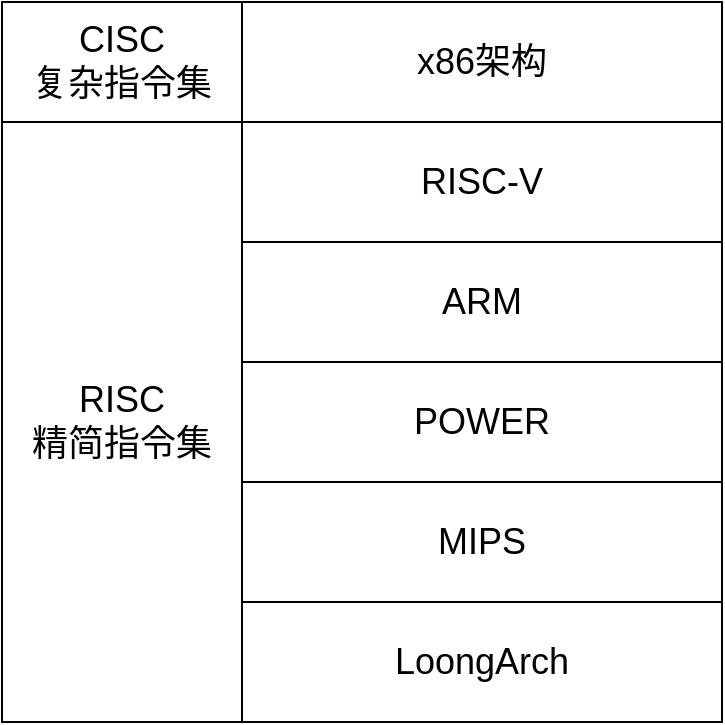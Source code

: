 <mxfile version="13.9.9" type="device"><diagram id="TsqL8IckGx9-3f2Wu9DR" name="第 1 页"><mxGraphModel dx="1024" dy="592" grid="1" gridSize="10" guides="1" tooltips="1" connect="1" arrows="1" fold="1" page="1" pageScale="1" pageWidth="1169" pageHeight="827" math="0" shadow="0"><root><mxCell id="0"/><mxCell id="1" parent="0"/><mxCell id="aAVUknmd7ul_E5q9sgZm-1" value="CISC&lt;br style=&quot;font-size: 18px;&quot;&gt;复杂指令集" style="rounded=0;whiteSpace=wrap;html=1;fontSize=18;" parent="1" vertex="1"><mxGeometry x="120" y="160" width="120" height="60" as="geometry"/></mxCell><mxCell id="aAVUknmd7ul_E5q9sgZm-3" value="RISC&lt;br style=&quot;font-size: 18px;&quot;&gt;精简指令集" style="rounded=0;whiteSpace=wrap;html=1;fontSize=18;" parent="1" vertex="1"><mxGeometry x="120" y="220" width="120" height="300" as="geometry"/></mxCell><mxCell id="aAVUknmd7ul_E5q9sgZm-4" value="x86架构" style="rounded=0;whiteSpace=wrap;html=1;fontSize=18;" parent="1" vertex="1"><mxGeometry x="240" y="160" width="240" height="60" as="geometry"/></mxCell><mxCell id="aAVUknmd7ul_E5q9sgZm-7" value="RISC-V" style="rounded=0;whiteSpace=wrap;html=1;fontSize=18;" parent="1" vertex="1"><mxGeometry x="240" y="220" width="240" height="60" as="geometry"/></mxCell><mxCell id="aAVUknmd7ul_E5q9sgZm-8" value="ARM" style="rounded=0;whiteSpace=wrap;html=1;fontSize=18;" parent="1" vertex="1"><mxGeometry x="240" y="280" width="240" height="60" as="geometry"/></mxCell><mxCell id="aAVUknmd7ul_E5q9sgZm-9" value="POWER" style="rounded=0;whiteSpace=wrap;html=1;fontSize=18;" parent="1" vertex="1"><mxGeometry x="240" y="340" width="240" height="60" as="geometry"/></mxCell><mxCell id="aAVUknmd7ul_E5q9sgZm-10" value="MIPS" style="rounded=0;whiteSpace=wrap;html=1;fontSize=18;" parent="1" vertex="1"><mxGeometry x="240" y="400" width="240" height="60" as="geometry"/></mxCell><mxCell id="aAVUknmd7ul_E5q9sgZm-11" value="LoongArch" style="rounded=0;whiteSpace=wrap;html=1;fontSize=18;" parent="1" vertex="1"><mxGeometry x="240" y="460" width="240" height="60" as="geometry"/></mxCell></root></mxGraphModel></diagram></mxfile>
